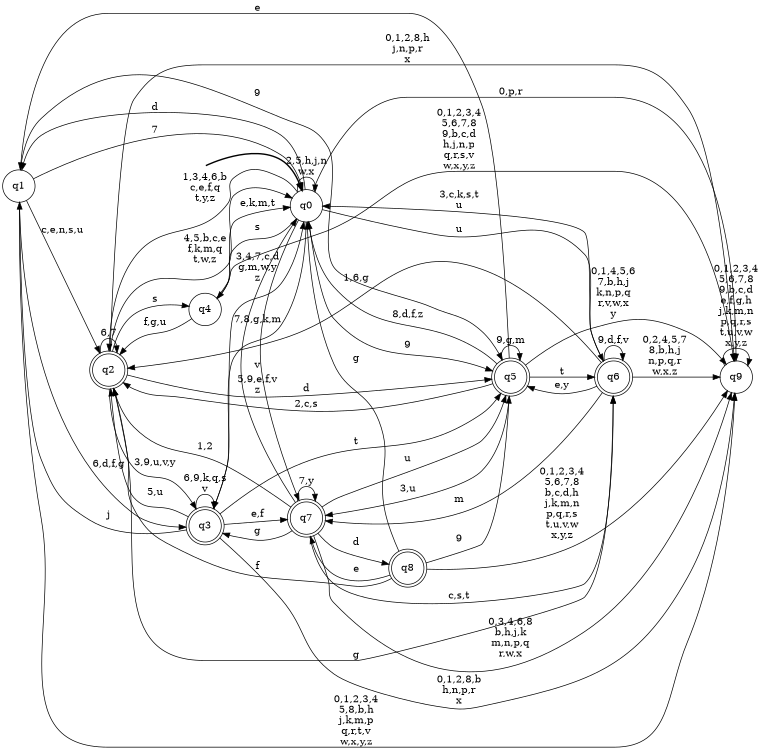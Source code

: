 digraph BlueStar {
__start0 [style = invis, shape = none, label = "", width = 0, height = 0];

rankdir=LR;
size="8,5";

s0 [style="filled", color="black", fillcolor="white" shape="circle", label="q0"];
s1 [style="filled", color="black", fillcolor="white" shape="circle", label="q1"];
s2 [style="rounded,filled", color="black", fillcolor="white" shape="doublecircle", label="q2"];
s3 [style="rounded,filled", color="black", fillcolor="white" shape="doublecircle", label="q3"];
s4 [style="filled", color="black", fillcolor="white" shape="circle", label="q4"];
s5 [style="rounded,filled", color="black", fillcolor="white" shape="doublecircle", label="q5"];
s6 [style="rounded,filled", color="black", fillcolor="white" shape="doublecircle", label="q6"];
s7 [style="rounded,filled", color="black", fillcolor="white" shape="doublecircle", label="q7"];
s8 [style="rounded,filled", color="black", fillcolor="white" shape="doublecircle", label="q8"];
s9 [style="filled", color="black", fillcolor="white" shape="circle", label="q9"];
subgraph cluster_main { 
	graph [pad=".75", ranksep="0.15", nodesep="0.15"];
	 style=invis; 
	__start0 -> s0 [penwidth=2];
}
s0 -> s0 [label="2,5,h,j,n\nw,x"];
s0 -> s1 [label="d"];
s0 -> s2 [label="1,3,4,6,b\nc,e,f,q\nt,y,z"];
s0 -> s3 [label="7,8,g,k,m"];
s0 -> s4 [label="s"];
s0 -> s5 [label="9"];
s0 -> s6 [label="u"];
s0 -> s7 [label="v"];
s0 -> s9 [label="0,p,r"];
s1 -> s0 [label="7"];
s1 -> s2 [label="c,e,n,s,u"];
s1 -> s3 [label="6,d,f,g"];
s1 -> s5 [label="9"];
s1 -> s9 [label="0,1,2,3,4\n5,8,b,h\nj,k,m,p\nq,r,t,v\nw,x,y,z"];
s2 -> s0 [label="4,5,b,c,e\nf,k,m,q\nt,w,z"];
s2 -> s2 [label="6,7"];
s2 -> s3 [label="3,9,u,v,y"];
s2 -> s4 [label="s"];
s2 -> s5 [label="d"];
s2 -> s6 [label="g"];
s2 -> s9 [label="0,1,2,8,h\nj,n,p,r\nx"];
s3 -> s0 [label="3,4,7,c,d\ng,m,w,y\nz"];
s3 -> s1 [label="j"];
s3 -> s2 [label="5,u"];
s3 -> s3 [label="6,9,k,q,s\nv"];
s3 -> s5 [label="t"];
s3 -> s7 [label="e,f"];
s3 -> s9 [label="0,1,2,8,b\nh,n,p,r\nx"];
s4 -> s0 [label="e,k,m,t"];
s4 -> s2 [label="f,g,u"];
s4 -> s9 [label="0,1,2,3,4\n5,6,7,8\n9,b,c,d\nh,j,n,p\nq,r,s,v\nw,x,y,z"];
s5 -> s0 [label="8,d,f,z"];
s5 -> s1 [label="e"];
s5 -> s2 [label="2,c,s"];
s5 -> s5 [label="9,g,m"];
s5 -> s6 [label="t"];
s5 -> s7 [label="3,u"];
s5 -> s9 [label="0,1,4,5,6\n7,b,h,j\nk,n,p,q\nr,v,w,x\ny"];
s6 -> s0 [label="3,c,k,s,t\nu"];
s6 -> s2 [label="1,6,g"];
s6 -> s5 [label="e,y"];
s6 -> s6 [label="9,d,f,v"];
s6 -> s7 [label="m"];
s6 -> s9 [label="0,2,4,5,7\n8,b,h,j\nn,p,q,r\nw,x,z"];
s7 -> s0 [label="5,9,e,f,v\nz"];
s7 -> s2 [label="1,2"];
s7 -> s3 [label="g"];
s7 -> s5 [label="u"];
s7 -> s6 [label="c,s,t"];
s7 -> s7 [label="7,y"];
s7 -> s8 [label="d"];
s7 -> s9 [label="0,3,4,6,8\nb,h,j,k\nm,n,p,q\nr,w,x"];
s8 -> s0 [label="g"];
s8 -> s2 [label="f"];
s8 -> s5 [label="9"];
s8 -> s7 [label="e"];
s8 -> s9 [label="0,1,2,3,4\n5,6,7,8\nb,c,d,h\nj,k,m,n\np,q,r,s\nt,u,v,w\nx,y,z"];
s9 -> s9 [label="0,1,2,3,4\n5,6,7,8\n9,b,c,d\ne,f,g,h\nj,k,m,n\np,q,r,s\nt,u,v,w\nx,y,z"];

}